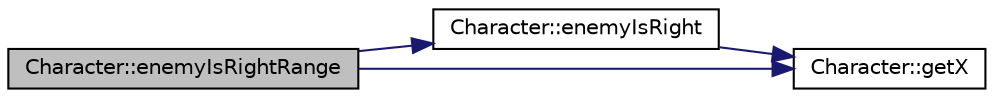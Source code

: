 digraph "Character::enemyIsRightRange"
{
  edge [fontname="Helvetica",fontsize="10",labelfontname="Helvetica",labelfontsize="10"];
  node [fontname="Helvetica",fontsize="10",shape=record];
  rankdir="LR";
  Node1 [label="Character::enemyIsRightRange",height=0.2,width=0.4,color="black", fillcolor="grey75", style="filled", fontcolor="black"];
  Node1 -> Node2 [color="midnightblue",fontsize="10",style="solid",fontname="Helvetica"];
  Node2 [label="Character::enemyIsRight",height=0.2,width=0.4,color="black", fillcolor="white", style="filled",URL="$class_character.html#aea3908941f3be893dc1964b224e74825",tooltip="Gibt an ob ein Gegner sich rechts von einem befindet. "];
  Node2 -> Node3 [color="midnightblue",fontsize="10",style="solid",fontname="Helvetica"];
  Node3 [label="Character::getX",height=0.2,width=0.4,color="black", fillcolor="white", style="filled",URL="$class_character.html#a4b4280b04c7b8839ffb46bb3be4cb490",tooltip="Gibt den aktuellen X-Wert zurück den der Charakter hat. "];
  Node1 -> Node3 [color="midnightblue",fontsize="10",style="solid",fontname="Helvetica"];
}

